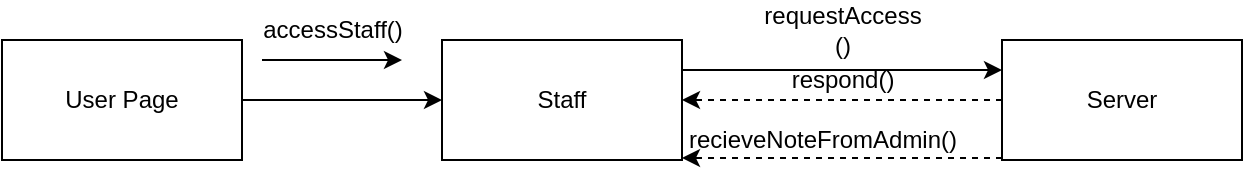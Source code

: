 <mxfile version="14.7.10" type="device"><diagram id="Sz90hn7ZCsY8tT0KYoxx" name="Page-1"><mxGraphModel dx="1718" dy="450" grid="1" gridSize="10" guides="1" tooltips="1" connect="1" arrows="1" fold="1" page="1" pageScale="1" pageWidth="850" pageHeight="1100" math="0" shadow="0"><root><mxCell id="0"/><mxCell id="1" parent="0"/><mxCell id="Ooyx3nOfoy9O_w4NvFqY-1" value="Staff" style="rounded=0;whiteSpace=wrap;html=1;" vertex="1" parent="1"><mxGeometry x="-120" y="130" width="120" height="60" as="geometry"/></mxCell><mxCell id="Ooyx3nOfoy9O_w4NvFqY-2" value="Server" style="rounded=0;whiteSpace=wrap;html=1;" vertex="1" parent="1"><mxGeometry x="160" y="130" width="120" height="60" as="geometry"/></mxCell><mxCell id="Ooyx3nOfoy9O_w4NvFqY-3" value="" style="endArrow=classic;html=1;entryX=1;entryY=1;entryDx=0;entryDy=0;" edge="1" parent="1"><mxGeometry width="50" height="50" relative="1" as="geometry"><mxPoint x="-210" y="140" as="sourcePoint"/><mxPoint x="-140" y="140" as="targetPoint"/></mxGeometry></mxCell><mxCell id="Ooyx3nOfoy9O_w4NvFqY-4" value="" style="endArrow=classic;html=1;entryX=0;entryY=0.5;entryDx=0;entryDy=0;" edge="1" parent="1" target="Ooyx3nOfoy9O_w4NvFqY-1"><mxGeometry width="50" height="50" relative="1" as="geometry"><mxPoint x="-220" y="160" as="sourcePoint"/><mxPoint x="180" y="250" as="targetPoint"/></mxGeometry></mxCell><mxCell id="Ooyx3nOfoy9O_w4NvFqY-5" value="User Page" style="rounded=0;whiteSpace=wrap;html=1;" vertex="1" parent="1"><mxGeometry x="-340" y="130" width="120" height="60" as="geometry"/></mxCell><mxCell id="Ooyx3nOfoy9O_w4NvFqY-6" value="accessStaff()" style="text;html=1;align=center;verticalAlign=middle;resizable=0;points=[];autosize=1;strokeColor=none;" vertex="1" parent="1"><mxGeometry x="-220" y="115" width="90" height="20" as="geometry"/></mxCell><mxCell id="Ooyx3nOfoy9O_w4NvFqY-7" value="respond()" style="text;html=1;align=center;verticalAlign=middle;resizable=0;points=[];autosize=1;strokeColor=none;" vertex="1" parent="1"><mxGeometry x="45" y="140" width="70" height="20" as="geometry"/></mxCell><mxCell id="Ooyx3nOfoy9O_w4NvFqY-8" value="requestAccess&lt;br&gt;()" style="text;html=1;align=center;verticalAlign=middle;resizable=0;points=[];autosize=1;strokeColor=none;" vertex="1" parent="1"><mxGeometry x="35" y="110" width="90" height="30" as="geometry"/></mxCell><mxCell id="Ooyx3nOfoy9O_w4NvFqY-11" value="" style="endArrow=classic;html=1;exitX=1;exitY=0.25;exitDx=0;exitDy=0;entryX=0;entryY=0.25;entryDx=0;entryDy=0;" edge="1" parent="1" source="Ooyx3nOfoy9O_w4NvFqY-1" target="Ooyx3nOfoy9O_w4NvFqY-2"><mxGeometry width="50" height="50" relative="1" as="geometry"><mxPoint x="60" y="260" as="sourcePoint"/><mxPoint x="110" y="210" as="targetPoint"/></mxGeometry></mxCell><mxCell id="Ooyx3nOfoy9O_w4NvFqY-12" value="" style="html=1;labelBackgroundColor=#ffffff;startArrow=none;startFill=0;startSize=6;endArrow=classic;endFill=1;endSize=6;jettySize=auto;orthogonalLoop=1;strokeWidth=1;dashed=1;fontSize=14;entryX=1;entryY=0.5;entryDx=0;entryDy=0;exitX=0;exitY=0.5;exitDx=0;exitDy=0;" edge="1" parent="1" source="Ooyx3nOfoy9O_w4NvFqY-2" target="Ooyx3nOfoy9O_w4NvFqY-1"><mxGeometry width="60" height="60" relative="1" as="geometry"><mxPoint x="110" y="200" as="sourcePoint"/><mxPoint x="50" y="260" as="targetPoint"/></mxGeometry></mxCell><mxCell id="Ooyx3nOfoy9O_w4NvFqY-14" value="" style="html=1;labelBackgroundColor=#ffffff;startArrow=none;startFill=0;startSize=6;endArrow=classic;endFill=1;endSize=6;jettySize=auto;orthogonalLoop=1;strokeWidth=1;dashed=1;fontSize=14;entryX=1;entryY=0.5;entryDx=0;entryDy=0;exitX=0;exitY=0.5;exitDx=0;exitDy=0;" edge="1" parent="1"><mxGeometry width="60" height="60" relative="1" as="geometry"><mxPoint x="160" y="189" as="sourcePoint"/><mxPoint y="189" as="targetPoint"/></mxGeometry></mxCell><mxCell id="Ooyx3nOfoy9O_w4NvFqY-15" value="recieveNoteFromAdmin()" style="text;html=1;align=center;verticalAlign=middle;resizable=0;points=[];autosize=1;strokeColor=none;" vertex="1" parent="1"><mxGeometry x="-5" y="170" width="150" height="20" as="geometry"/></mxCell></root></mxGraphModel></diagram></mxfile>